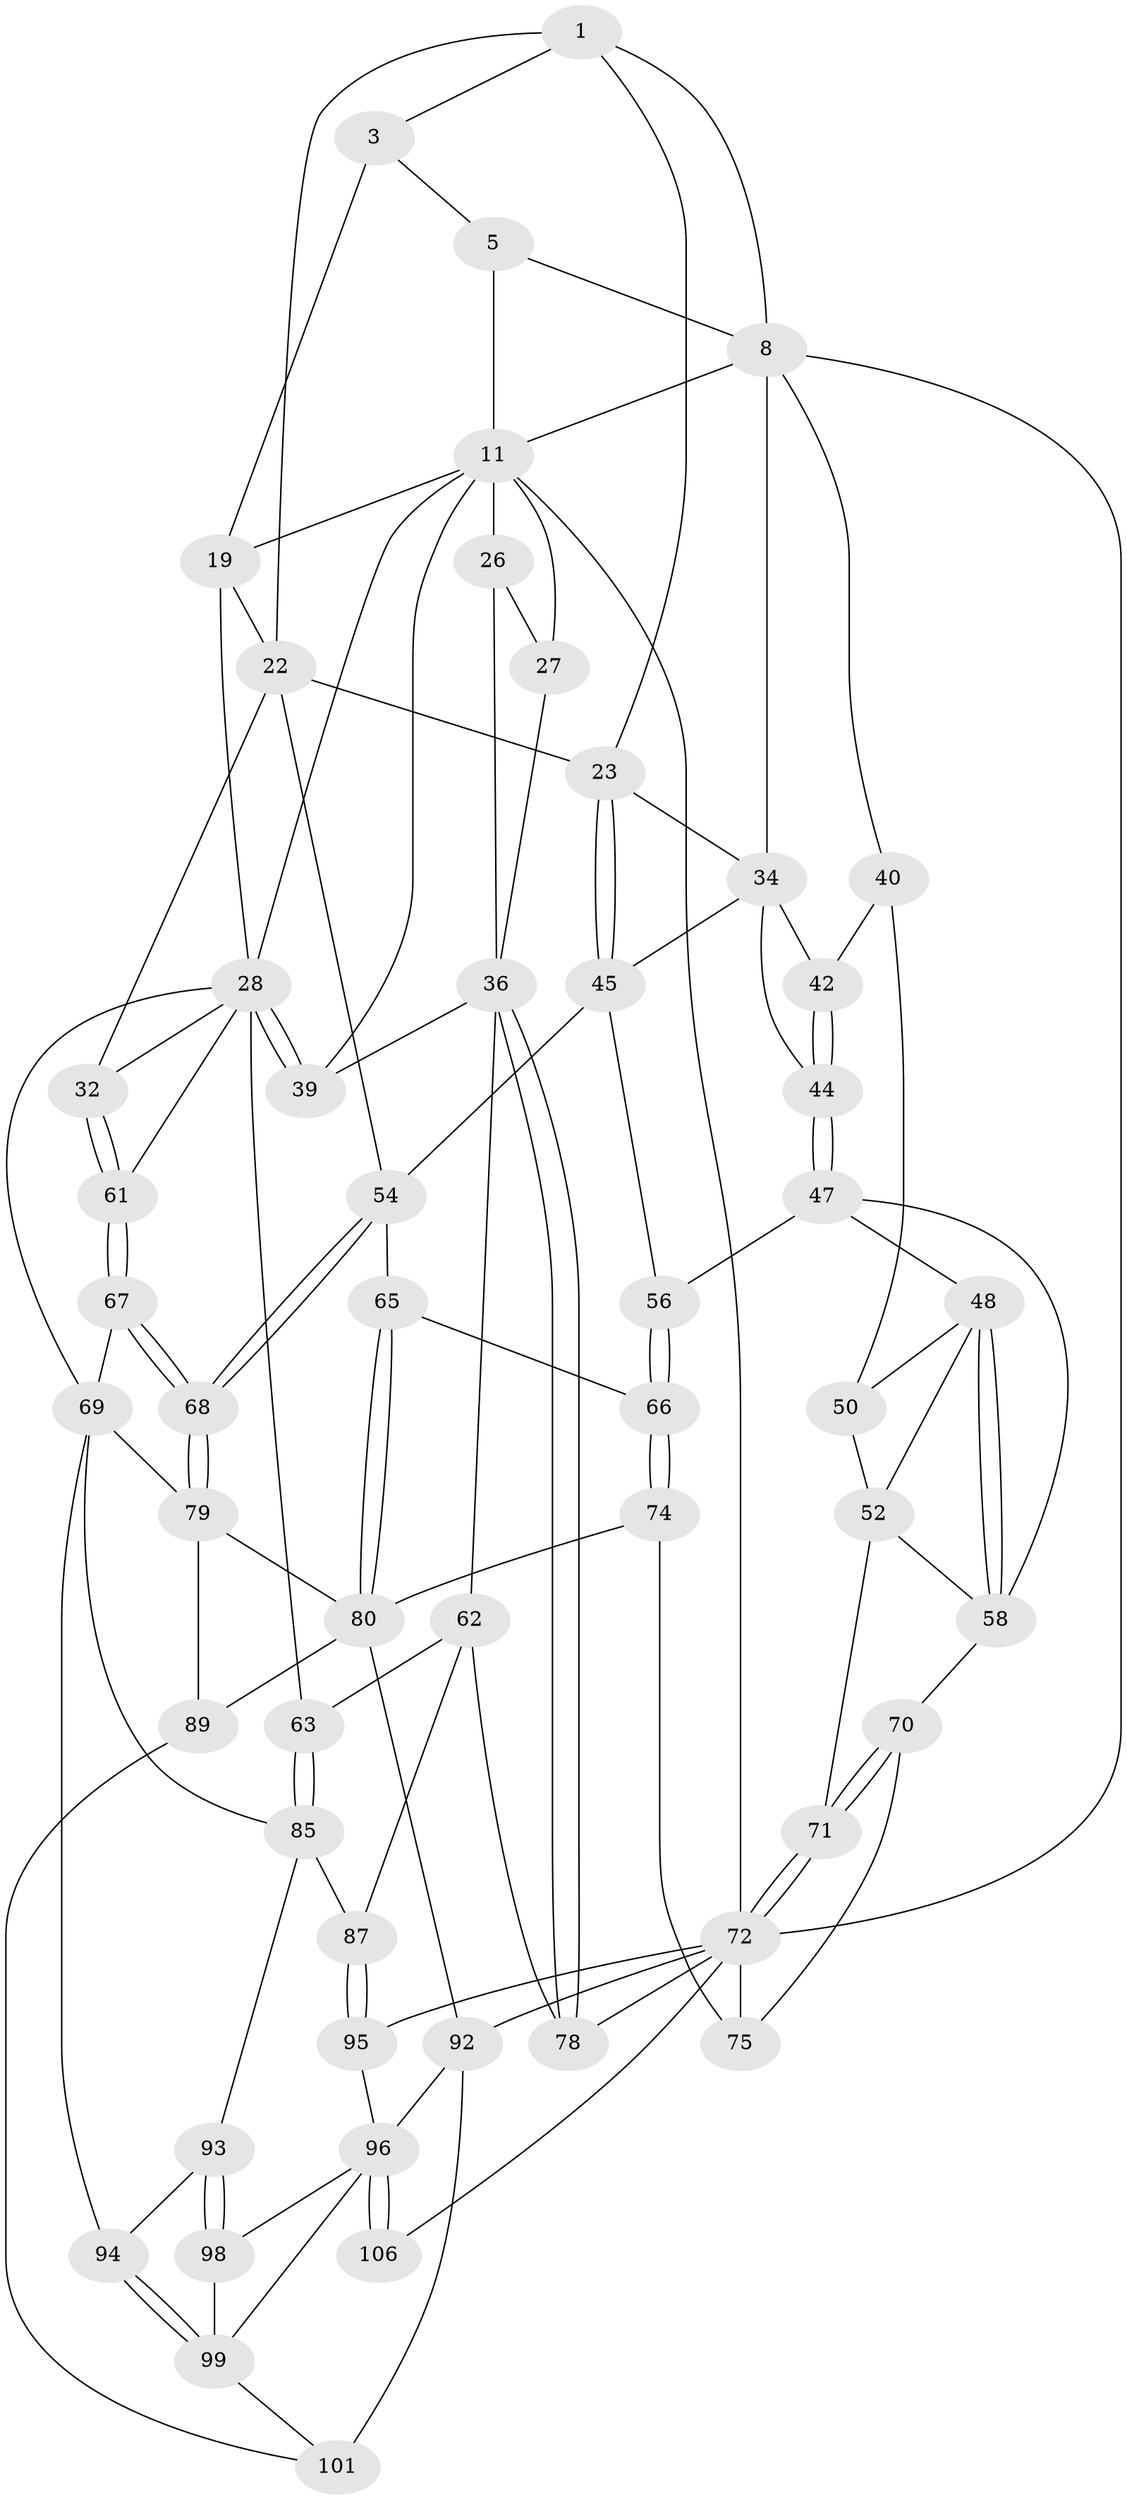// original degree distribution, {3: 0.027777777777777776, 4: 0.19444444444444445, 5: 0.5833333333333334, 6: 0.19444444444444445}
// Generated by graph-tools (version 1.1) at 2025/21/03/04/25 18:21:25]
// undirected, 54 vertices, 123 edges
graph export_dot {
graph [start="1"]
  node [color=gray90,style=filled];
  1 [pos="+0.22067659219622793+0.008779879062385176",super="+2+7"];
  3 [pos="+0.5562067650865118+0.03902982647443665",super="+4"];
  5 [pos="+0.7349716199497033+0",super="+15+6"];
  8 [pos="+0.1367433264481295+0.2309918846624513",super="+9"];
  11 [pos="+0.8692010329284435+0.043951179064905",super="+16+12"];
  19 [pos="+0.7281152547900874+0.10096417891374791",super="+20"];
  22 [pos="+0.3835859856706145+0.23003022845617788",super="+25"];
  23 [pos="+0.3771982735970141+0.23024077004806112",super="+24"];
  26 [pos="+0.9453602008477336+0.23456568211675283",super="+31"];
  27 [pos="+0.8964494593640769+0.2611729632589095"];
  28 [pos="+0.7794352380140814+0.3295395324489603",super="+29"];
  32 [pos="+0.5868657611813112+0.3634441968340395"];
  34 [pos="+0.23864668215003376+0.2787042799744431",super="+43+35"];
  36 [pos="+1+0.4155521491662452",super="+37"];
  39 [pos="+0.7840138392235143+0.3297524833116997"];
  40 [pos="+0+0.15047993361988873",super="+41"];
  42 [pos="+0.126445871338311+0.2983135797661933"];
  44 [pos="+0.1311461025232162+0.31520087579693934"];
  45 [pos="+0.3100277755172988+0.37558733786453896",super="+46"];
  47 [pos="+0.1149766339061385+0.3538397655236693",super="+57"];
  48 [pos="+0.07272715898763477+0.37494385180918854",super="+49"];
  50 [pos="+0.012258910080769788+0.3428900892915",super="+51"];
  52 [pos="+0.04586155094376658+0.4473795316477499",super="+53"];
  54 [pos="+0.4755656355227601+0.4777856695138192",super="+55"];
  56 [pos="+0.17030762583391548+0.48015679247346116"];
  58 [pos="+0.04727902890152423+0.44747428692066216",super="+59"];
  61 [pos="+0.641237373751289+0.3917030040528922"];
  62 [pos="+0.8408158706035036+0.5660161182427614",super="+81"];
  63 [pos="+0.7874787714726167+0.5627693327232474"];
  65 [pos="+0.2537130559631228+0.521174015431482"];
  66 [pos="+0.2199856362996494+0.5332330798077416"];
  67 [pos="+0.6013603156596103+0.5521651932662142"];
  68 [pos="+0.5108329600181053+0.5789151329416938"];
  69 [pos="+0.6424113051726132+0.5576669313997992",super="+82"];
  70 [pos="+0.04192522565141145+0.571976583862405"];
  71 [pos="+0+0.5500765911207393"];
  72 [pos="+0+0.8673372301787754",super="+91+73"];
  74 [pos="+0.18649549232499027+0.597971136846364"];
  75 [pos="+0.14341315977123217+0.6300469688781171"];
  78 [pos="+1+0.6105533898480061"];
  79 [pos="+0.4993703559747135+0.6077141564235038",super="+84"];
  80 [pos="+0.3750308335141137+0.6093364022376886",super="+86"];
  85 [pos="+0.684457732895643+0.704417225388601",super="+88"];
  87 [pos="+0.8762529563236932+0.6709063092699267"];
  89 [pos="+0.33601275912234985+0.8269606634366748"];
  92 [pos="+0.08962987491430792+0.7774681622583663",super="+103"];
  93 [pos="+0.7411312223963656+0.7977148163907617"];
  94 [pos="+0.546539314930513+0.762258939998716"];
  95 [pos="+0.897778367542161+0.8208934516638603"];
  96 [pos="+0.8789889049705574+0.8383237451271252",super="+97"];
  98 [pos="+0.7507890451589512+0.8143779007927799"];
  99 [pos="+0.5859856460025439+0.8587420351949436",super="+100"];
  101 [pos="+0.4426773779523493+0.9444885437976455",super="+102"];
  106 [pos="+0.990497618204563+1"];
  1 -- 3;
  1 -- 22;
  1 -- 8;
  1 -- 23;
  3 -- 19 [weight=2];
  3 -- 5;
  5 -- 8;
  5 -- 11;
  8 -- 40;
  8 -- 11;
  8 -- 34;
  8 -- 72;
  11 -- 19;
  11 -- 39;
  11 -- 27;
  11 -- 28;
  11 -- 26 [weight=2];
  11 -- 72;
  19 -- 28;
  19 -- 22;
  22 -- 23;
  22 -- 32;
  22 -- 54;
  23 -- 45;
  23 -- 45;
  23 -- 34;
  26 -- 27;
  26 -- 36;
  27 -- 36;
  28 -- 39;
  28 -- 39;
  28 -- 32;
  28 -- 69;
  28 -- 61;
  28 -- 63;
  32 -- 61;
  32 -- 61;
  34 -- 44;
  34 -- 45;
  34 -- 42;
  36 -- 78;
  36 -- 78;
  36 -- 62;
  36 -- 39;
  40 -- 42;
  40 -- 50 [weight=2];
  42 -- 44;
  42 -- 44;
  44 -- 47;
  44 -- 47;
  45 -- 54;
  45 -- 56;
  47 -- 48;
  47 -- 56;
  47 -- 58;
  48 -- 58;
  48 -- 58;
  48 -- 50;
  48 -- 52;
  50 -- 52;
  52 -- 58;
  52 -- 71;
  54 -- 68;
  54 -- 68;
  54 -- 65;
  56 -- 66;
  56 -- 66;
  58 -- 70;
  61 -- 67;
  61 -- 67;
  62 -- 63;
  62 -- 78;
  62 -- 87;
  63 -- 85;
  63 -- 85;
  65 -- 66;
  65 -- 80;
  65 -- 80;
  66 -- 74;
  66 -- 74;
  67 -- 68;
  67 -- 68;
  67 -- 69;
  68 -- 79;
  68 -- 79;
  69 -- 85;
  69 -- 94;
  69 -- 79;
  70 -- 71;
  70 -- 71;
  70 -- 75;
  71 -- 72;
  71 -- 72;
  72 -- 75;
  72 -- 92 [weight=2];
  72 -- 106;
  72 -- 78;
  72 -- 95;
  74 -- 75;
  74 -- 80;
  79 -- 80;
  79 -- 89;
  80 -- 89;
  80 -- 92;
  85 -- 93;
  85 -- 87;
  87 -- 95;
  87 -- 95;
  89 -- 101;
  92 -- 96;
  92 -- 101 [weight=2];
  93 -- 94;
  93 -- 98;
  93 -- 98;
  94 -- 99;
  94 -- 99;
  95 -- 96;
  96 -- 106 [weight=2];
  96 -- 106;
  96 -- 98;
  96 -- 99;
  98 -- 99;
  99 -- 101;
}
